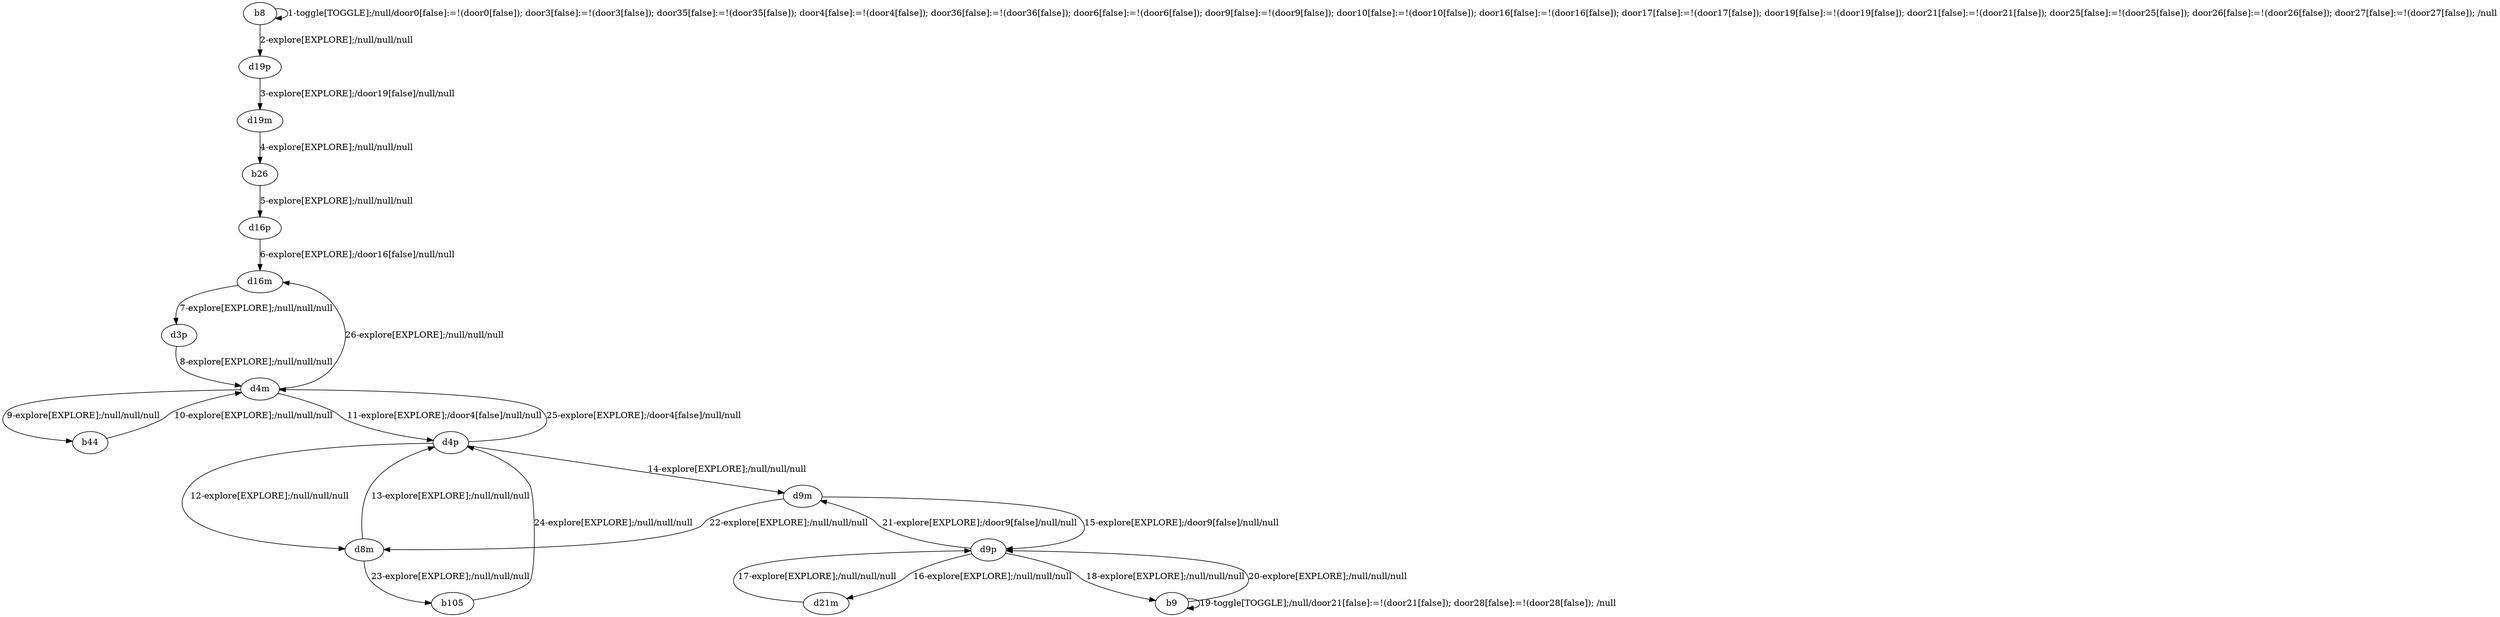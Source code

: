 # Total number of goals covered by this test: 3
# d4m --> d16m
# d9p --> d9m
# b9 --> b9

digraph g {
"b8" -> "b8" [label = "1-toggle[TOGGLE];/null/door0[false]:=!(door0[false]); door3[false]:=!(door3[false]); door35[false]:=!(door35[false]); door4[false]:=!(door4[false]); door36[false]:=!(door36[false]); door6[false]:=!(door6[false]); door9[false]:=!(door9[false]); door10[false]:=!(door10[false]); door16[false]:=!(door16[false]); door17[false]:=!(door17[false]); door19[false]:=!(door19[false]); door21[false]:=!(door21[false]); door25[false]:=!(door25[false]); door26[false]:=!(door26[false]); door27[false]:=!(door27[false]); /null"];
"b8" -> "d19p" [label = "2-explore[EXPLORE];/null/null/null"];
"d19p" -> "d19m" [label = "3-explore[EXPLORE];/door19[false]/null/null"];
"d19m" -> "b26" [label = "4-explore[EXPLORE];/null/null/null"];
"b26" -> "d16p" [label = "5-explore[EXPLORE];/null/null/null"];
"d16p" -> "d16m" [label = "6-explore[EXPLORE];/door16[false]/null/null"];
"d16m" -> "d3p" [label = "7-explore[EXPLORE];/null/null/null"];
"d3p" -> "d4m" [label = "8-explore[EXPLORE];/null/null/null"];
"d4m" -> "b44" [label = "9-explore[EXPLORE];/null/null/null"];
"b44" -> "d4m" [label = "10-explore[EXPLORE];/null/null/null"];
"d4m" -> "d4p" [label = "11-explore[EXPLORE];/door4[false]/null/null"];
"d4p" -> "d8m" [label = "12-explore[EXPLORE];/null/null/null"];
"d8m" -> "d4p" [label = "13-explore[EXPLORE];/null/null/null"];
"d4p" -> "d9m" [label = "14-explore[EXPLORE];/null/null/null"];
"d9m" -> "d9p" [label = "15-explore[EXPLORE];/door9[false]/null/null"];
"d9p" -> "d21m" [label = "16-explore[EXPLORE];/null/null/null"];
"d21m" -> "d9p" [label = "17-explore[EXPLORE];/null/null/null"];
"d9p" -> "b9" [label = "18-explore[EXPLORE];/null/null/null"];
"b9" -> "b9" [label = "19-toggle[TOGGLE];/null/door21[false]:=!(door21[false]); door28[false]:=!(door28[false]); /null"];
"b9" -> "d9p" [label = "20-explore[EXPLORE];/null/null/null"];
"d9p" -> "d9m" [label = "21-explore[EXPLORE];/door9[false]/null/null"];
"d9m" -> "d8m" [label = "22-explore[EXPLORE];/null/null/null"];
"d8m" -> "b105" [label = "23-explore[EXPLORE];/null/null/null"];
"b105" -> "d4p" [label = "24-explore[EXPLORE];/null/null/null"];
"d4p" -> "d4m" [label = "25-explore[EXPLORE];/door4[false]/null/null"];
"d4m" -> "d16m" [label = "26-explore[EXPLORE];/null/null/null"];
}